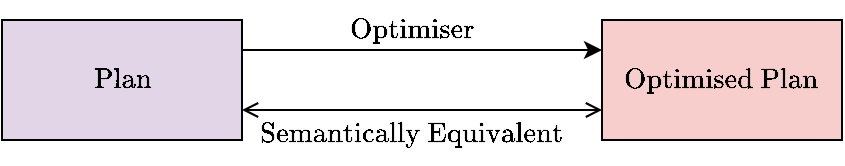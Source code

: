 <mxfile version="20.3.0" type="device"><diagram id="Mp2guALZ71ytn2iwd8ls" name="Page-1"><mxGraphModel dx="461" dy="275" grid="1" gridSize="10" guides="1" tooltips="1" connect="1" arrows="1" fold="1" page="1" pageScale="1" pageWidth="827" pageHeight="1169" math="1" shadow="0"><root><mxCell id="0"/><mxCell id="1" parent="0"/><mxCell id="MOznpMpGPbu7mU7D15e8-3" style="edgeStyle=orthogonalEdgeStyle;rounded=0;orthogonalLoop=1;jettySize=auto;html=1;exitX=1;exitY=0.25;exitDx=0;exitDy=0;entryX=0;entryY=0.25;entryDx=0;entryDy=0;" edge="1" parent="1" source="MOznpMpGPbu7mU7D15e8-1" target="MOznpMpGPbu7mU7D15e8-2"><mxGeometry relative="1" as="geometry"/></mxCell><mxCell id="MOznpMpGPbu7mU7D15e8-1" value="$$\text{Plan}$$" style="rounded=0;whiteSpace=wrap;html=1;fillColor=#e1d5e7;strokeColor=#000000;" vertex="1" parent="1"><mxGeometry x="150" y="160" width="120" height="60" as="geometry"/></mxCell><mxCell id="MOznpMpGPbu7mU7D15e8-7" style="edgeStyle=orthogonalEdgeStyle;rounded=0;orthogonalLoop=1;jettySize=auto;html=1;exitX=0;exitY=0.75;exitDx=0;exitDy=0;entryX=1;entryY=0.75;entryDx=0;entryDy=0;endArrow=open;endFill=0;startArrow=open;startFill=0;" edge="1" parent="1" source="MOznpMpGPbu7mU7D15e8-2" target="MOznpMpGPbu7mU7D15e8-1"><mxGeometry relative="1" as="geometry"/></mxCell><mxCell id="MOznpMpGPbu7mU7D15e8-2" value="$$\text{Optimised Plan}$$" style="rounded=0;whiteSpace=wrap;html=1;fillColor=#f8cecc;strokeColor=#000000;" vertex="1" parent="1"><mxGeometry x="450" y="160" width="120" height="60" as="geometry"/></mxCell><mxCell id="MOznpMpGPbu7mU7D15e8-4" value="$$\text{Optimiser}$$" style="text;html=1;strokeColor=none;fillColor=none;align=center;verticalAlign=middle;whiteSpace=wrap;rounded=0;" vertex="1" parent="1"><mxGeometry x="325" y="150" width="60" height="30" as="geometry"/></mxCell><mxCell id="MOznpMpGPbu7mU7D15e8-5" value="$$\text{Semantically Equivalent}$$" style="text;html=1;strokeColor=none;fillColor=none;align=center;verticalAlign=middle;whiteSpace=wrap;rounded=0;" vertex="1" parent="1"><mxGeometry x="280" y="202" width="150" height="30" as="geometry"/></mxCell></root></mxGraphModel></diagram></mxfile>